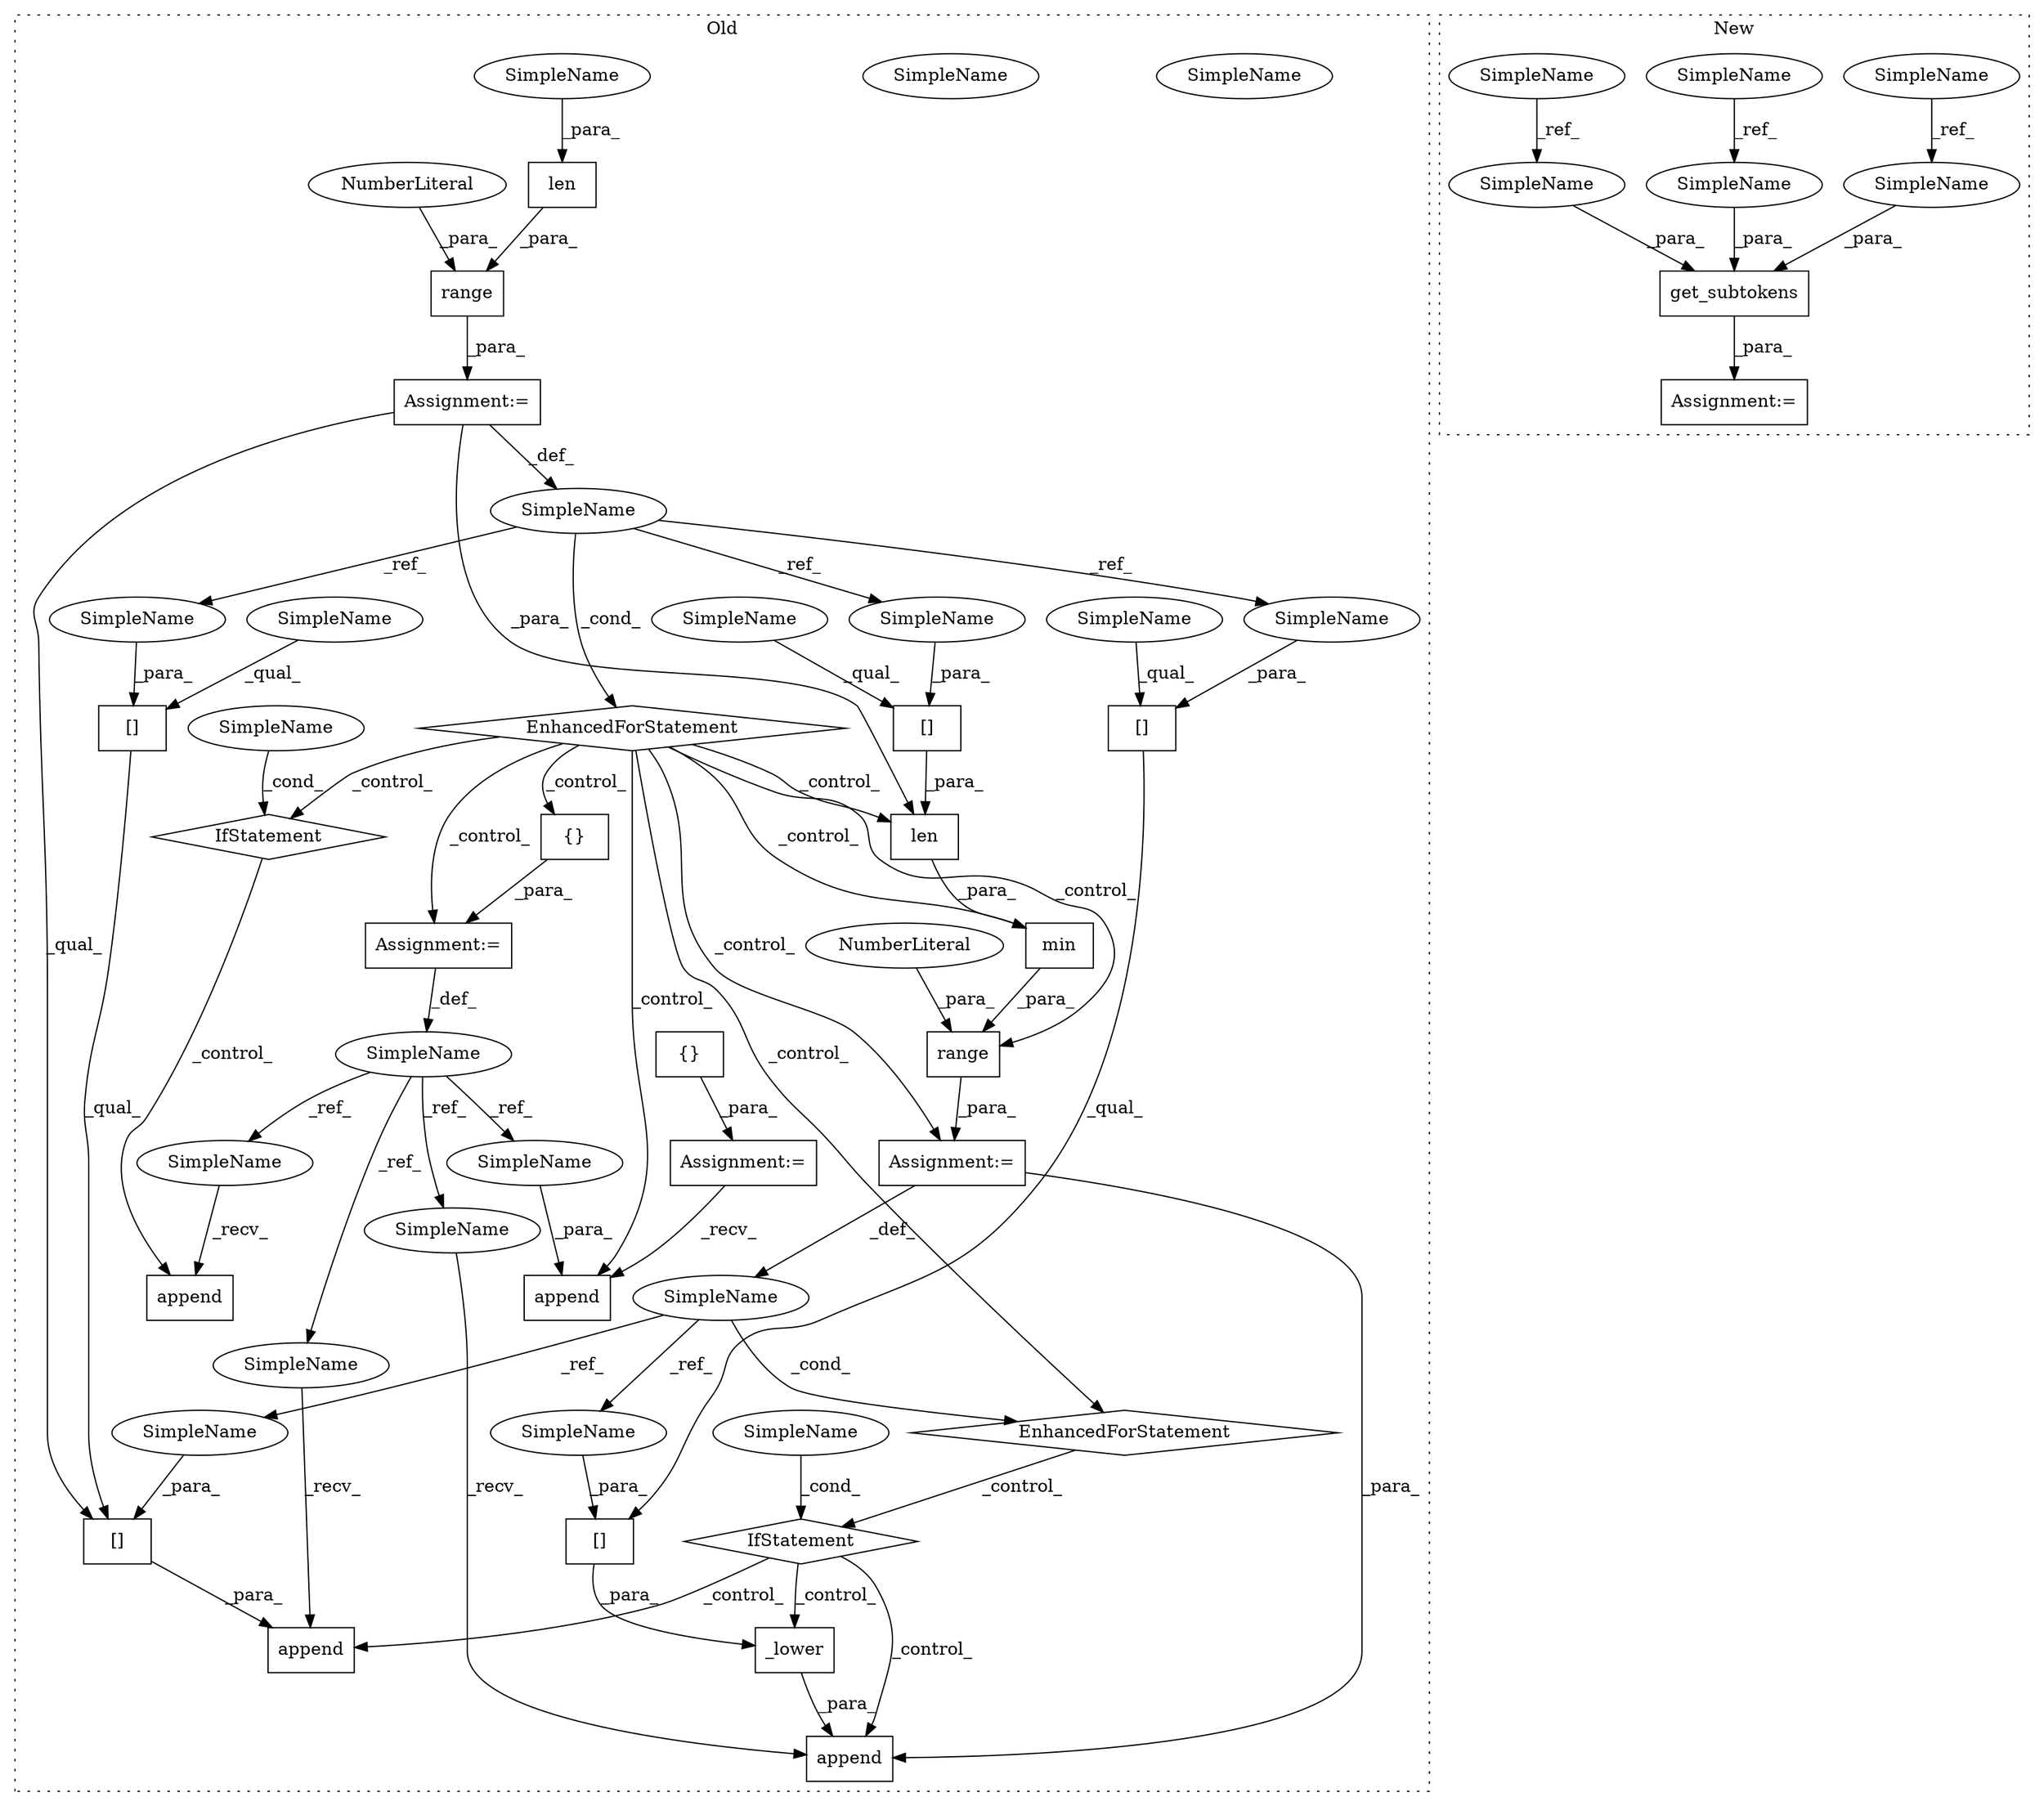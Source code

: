 digraph G {
subgraph cluster0 {
1 [label="[]" a="2" s="9831,9839" l="7,1" shape="box"];
4 [label="[]" a="2" s="9682,9690" l="7,1" shape="box"];
5 [label="len" a="32" s="9533,9543" l="4,1" shape="box"];
6 [label="_lower" a="32" s="9760,9779" l="7,1" shape="box"];
7 [label="[]" a="2" s="9767,9778" l="10,1" shape="box"];
9 [label="append" a="32" s="9824,9843" l="7,1" shape="box"];
10 [label="[]" a="2" s="9767,9775" l="7,1" shape="box"];
11 [label="{}" a="4" s="9591" l="2" shape="box"];
12 [label="[]" a="2" s="9831,9842" l="10,1" shape="box"];
13 [label="SimpleName" a="42" s="9555" l="12" shape="ellipse"];
14 [label="append" a="32" s="9905,9915" l="7,1" shape="box"];
15 [label="min" a="32" s="9674,9699" l="4,1" shape="box"];
16 [label="len" a="32" s="9678,9691" l="4,1" shape="box"];
17 [label="EnhancedForStatement" a="70" s="9464,9545" l="53,2" shape="diamond"];
18 [label="SimpleName" a="42" s="9874" l="6" shape="ellipse"];
19 [label="IfStatement" a="25" s="9870,9880" l="4,2" shape="diamond"];
20 [label="EnhancedForStatement" a="70" s="9601,9701" l="57,2" shape="diamond"];
22 [label="IfStatement" a="25" s="9713,9726" l="4,2" shape="diamond"];
23 [label="range" a="32" s="9666,9700" l="6,1" shape="box"];
24 [label="NumberLiteral" a="34" s="9672" l="1" shape="ellipse"];
25 [label="range" a="32" s="9525,9544" l="6,1" shape="box"];
26 [label="NumberLiteral" a="34" s="9531" l="1" shape="ellipse"];
27 [label="SimpleName" a="42" s="9662" l="1" shape="ellipse"];
28 [label="SimpleName" a="42" s="9521" l="1" shape="ellipse"];
29 [label="SimpleName" a="42" s="9717" l="9" shape="ellipse"];
31 [label="Assignment:=" a="7" s="9464,9545" l="53,2" shape="box"];
32 [label="Assignment:=" a="7" s="9601,9701" l="57,2" shape="box"];
33 [label="Assignment:=" a="7" s="9567" l="1" shape="box"];
34 [label="append" a="32" s="9942,9961" l="7,1" shape="box"];
35 [label="{}" a="4" s="9456" l="2" shape="box"];
36 [label="Assignment:=" a="7" s="9430" l="1" shape="box"];
37 [label="append" a="32" s="9753,9780" l="7,1" shape="box"];
40 [label="SimpleName" a="42" s="9831" l="6" shape="ellipse"];
41 [label="SimpleName" a="42" s="9767" l="6" shape="ellipse"];
42 [label="SimpleName" a="42" s="9537" l="6" shape="ellipse"];
43 [label="SimpleName" a="42" s="9682" l="6" shape="ellipse"];
45 [label="SimpleName" a="42" s="9892" l="12" shape="ellipse"];
46 [label="SimpleName" a="42" s="9740" l="12" shape="ellipse"];
47 [label="SimpleName" a="42" s="9811" l="12" shape="ellipse"];
48 [label="SimpleName" a="42" s="9949" l="12" shape="ellipse"];
49 [label="SimpleName" a="42" s="9874" l="6" shape="ellipse"];
50 [label="SimpleName" a="42" s="9717" l="9" shape="ellipse"];
51 [label="SimpleName" a="42" s="9841" l="1" shape="ellipse"];
52 [label="SimpleName" a="42" s="9777" l="1" shape="ellipse"];
53 [label="SimpleName" a="42" s="9774" l="1" shape="ellipse"];
54 [label="SimpleName" a="42" s="9838" l="1" shape="ellipse"];
55 [label="SimpleName" a="42" s="9689" l="1" shape="ellipse"];
label = "Old";
style="dotted";
}
subgraph cluster1 {
2 [label="get_subtokens" a="32" s="9393,9437" l="14,1" shape="box"];
3 [label="SimpleName" a="42" s="9239" l="6" shape="ellipse"];
8 [label="SimpleName" a="42" s="9282" l="9" shape="ellipse"];
21 [label="SimpleName" a="42" s="9313" l="6" shape="ellipse"];
30 [label="Assignment:=" a="7" s="9392" l="1" shape="box"];
38 [label="SimpleName" a="42" s="9407" l="6" shape="ellipse"];
39 [label="SimpleName" a="42" s="9421" l="6" shape="ellipse"];
44 [label="SimpleName" a="42" s="9428" l="9" shape="ellipse"];
label = "New";
style="dotted";
}
1 -> 12 [label="_qual_"];
2 -> 30 [label="_para_"];
3 -> 38 [label="_ref_"];
4 -> 16 [label="_para_"];
5 -> 25 [label="_para_"];
6 -> 37 [label="_para_"];
7 -> 6 [label="_para_"];
8 -> 44 [label="_ref_"];
10 -> 7 [label="_qual_"];
11 -> 33 [label="_para_"];
12 -> 9 [label="_para_"];
13 -> 47 [label="_ref_"];
13 -> 46 [label="_ref_"];
13 -> 48 [label="_ref_"];
13 -> 45 [label="_ref_"];
15 -> 23 [label="_para_"];
16 -> 15 [label="_para_"];
17 -> 11 [label="_control_"];
17 -> 33 [label="_control_"];
17 -> 20 [label="_control_"];
17 -> 15 [label="_control_"];
17 -> 32 [label="_control_"];
17 -> 19 [label="_control_"];
17 -> 23 [label="_control_"];
17 -> 34 [label="_control_"];
17 -> 16 [label="_control_"];
19 -> 14 [label="_control_"];
20 -> 22 [label="_control_"];
21 -> 39 [label="_ref_"];
22 -> 37 [label="_control_"];
22 -> 6 [label="_control_"];
22 -> 9 [label="_control_"];
23 -> 32 [label="_para_"];
24 -> 23 [label="_para_"];
25 -> 31 [label="_para_"];
26 -> 25 [label="_para_"];
27 -> 20 [label="_cond_"];
27 -> 51 [label="_ref_"];
27 -> 52 [label="_ref_"];
28 -> 53 [label="_ref_"];
28 -> 55 [label="_ref_"];
28 -> 17 [label="_cond_"];
28 -> 54 [label="_ref_"];
31 -> 12 [label="_qual_"];
31 -> 16 [label="_para_"];
31 -> 28 [label="_def_"];
32 -> 27 [label="_def_"];
32 -> 37 [label="_para_"];
33 -> 13 [label="_def_"];
35 -> 36 [label="_para_"];
36 -> 34 [label="_recv_"];
38 -> 2 [label="_para_"];
39 -> 2 [label="_para_"];
40 -> 1 [label="_qual_"];
41 -> 10 [label="_qual_"];
42 -> 5 [label="_para_"];
43 -> 4 [label="_qual_"];
44 -> 2 [label="_para_"];
45 -> 14 [label="_recv_"];
46 -> 37 [label="_recv_"];
47 -> 9 [label="_recv_"];
48 -> 34 [label="_para_"];
49 -> 19 [label="_cond_"];
50 -> 22 [label="_cond_"];
51 -> 12 [label="_para_"];
52 -> 7 [label="_para_"];
53 -> 10 [label="_para_"];
54 -> 1 [label="_para_"];
55 -> 4 [label="_para_"];
}